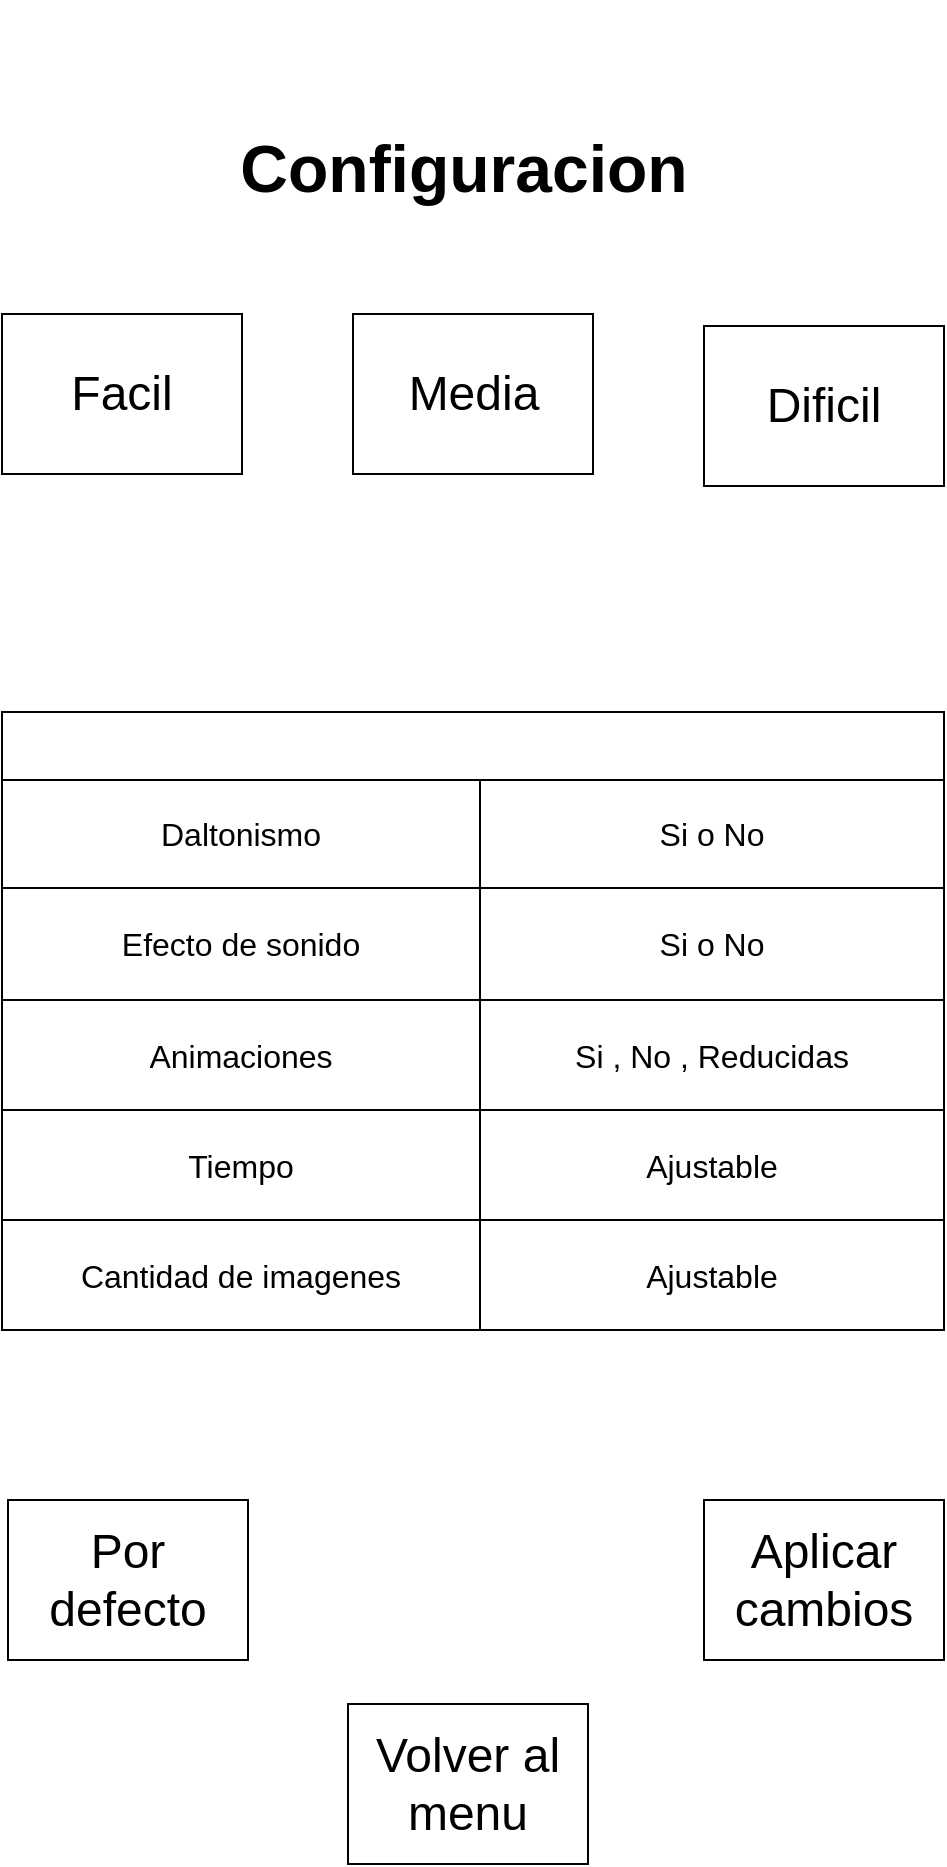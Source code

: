 <mxfile version="24.8.4">
  <diagram name="Página-1" id="BCHF-5Q5EMjY2CzNp5F7">
    <mxGraphModel dx="1313" dy="724" grid="0" gridSize="10" guides="1" tooltips="1" connect="1" arrows="1" fold="1" page="1" pageScale="1" pageWidth="700" pageHeight="1000" math="0" shadow="0">
      <root>
        <mxCell id="0" />
        <mxCell id="1" parent="0" />
        <mxCell id="y9TVDUa1JKEA_eRrkemc-3" value="" style="shape=table;startSize=34;container=1;collapsible=0;childLayout=tableLayout;strokeColor=default;fontSize=16;" vertex="1" parent="1">
          <mxGeometry x="117" y="364" width="471" height="309" as="geometry" />
        </mxCell>
        <mxCell id="y9TVDUa1JKEA_eRrkemc-61" style="shape=tableRow;horizontal=0;startSize=0;swimlaneHead=0;swimlaneBody=0;strokeColor=inherit;top=0;left=0;bottom=0;right=0;collapsible=0;dropTarget=0;fillColor=none;points=[[0,0.5],[1,0.5]];portConstraint=eastwest;fontSize=16;" vertex="1" parent="y9TVDUa1JKEA_eRrkemc-3">
          <mxGeometry y="34" width="471" height="54" as="geometry" />
        </mxCell>
        <mxCell id="y9TVDUa1JKEA_eRrkemc-62" value="Daltonismo" style="shape=partialRectangle;html=1;whiteSpace=wrap;connectable=0;strokeColor=inherit;overflow=hidden;fillColor=none;top=0;left=0;bottom=0;right=0;pointerEvents=1;fontSize=16;" vertex="1" parent="y9TVDUa1JKEA_eRrkemc-61">
          <mxGeometry width="239" height="54" as="geometry">
            <mxRectangle width="239" height="54" as="alternateBounds" />
          </mxGeometry>
        </mxCell>
        <mxCell id="y9TVDUa1JKEA_eRrkemc-63" value="Si o No" style="shape=partialRectangle;html=1;whiteSpace=wrap;connectable=0;strokeColor=inherit;overflow=hidden;fillColor=none;top=0;left=0;bottom=0;right=0;pointerEvents=1;fontSize=16;" vertex="1" parent="y9TVDUa1JKEA_eRrkemc-61">
          <mxGeometry x="239" width="232" height="54" as="geometry">
            <mxRectangle width="232" height="54" as="alternateBounds" />
          </mxGeometry>
        </mxCell>
        <mxCell id="y9TVDUa1JKEA_eRrkemc-43" style="shape=tableRow;horizontal=0;startSize=0;swimlaneHead=0;swimlaneBody=0;strokeColor=inherit;top=0;left=0;bottom=0;right=0;collapsible=0;dropTarget=0;fillColor=none;points=[[0,0.5],[1,0.5]];portConstraint=eastwest;fontSize=16;" vertex="1" parent="y9TVDUa1JKEA_eRrkemc-3">
          <mxGeometry y="88" width="471" height="56" as="geometry" />
        </mxCell>
        <mxCell id="y9TVDUa1JKEA_eRrkemc-52" value="Efecto de sonido" style="shape=partialRectangle;html=1;whiteSpace=wrap;connectable=0;strokeColor=inherit;overflow=hidden;fillColor=none;top=0;left=0;bottom=0;right=0;pointerEvents=1;fontSize=16;" vertex="1" parent="y9TVDUa1JKEA_eRrkemc-43">
          <mxGeometry width="239" height="56" as="geometry">
            <mxRectangle width="239" height="56" as="alternateBounds" />
          </mxGeometry>
        </mxCell>
        <mxCell id="y9TVDUa1JKEA_eRrkemc-44" value="Si o No" style="shape=partialRectangle;html=1;whiteSpace=wrap;connectable=0;strokeColor=inherit;overflow=hidden;fillColor=none;top=0;left=0;bottom=0;right=0;pointerEvents=1;fontSize=16;" vertex="1" parent="y9TVDUa1JKEA_eRrkemc-43">
          <mxGeometry x="239" width="232" height="56" as="geometry">
            <mxRectangle width="232" height="56" as="alternateBounds" />
          </mxGeometry>
        </mxCell>
        <mxCell id="y9TVDUa1JKEA_eRrkemc-40" style="shape=tableRow;horizontal=0;startSize=0;swimlaneHead=0;swimlaneBody=0;strokeColor=inherit;top=0;left=0;bottom=0;right=0;collapsible=0;dropTarget=0;fillColor=none;points=[[0,0.5],[1,0.5]];portConstraint=eastwest;fontSize=16;" vertex="1" parent="y9TVDUa1JKEA_eRrkemc-3">
          <mxGeometry y="144" width="471" height="55" as="geometry" />
        </mxCell>
        <mxCell id="y9TVDUa1JKEA_eRrkemc-53" value="Animaciones" style="shape=partialRectangle;html=1;whiteSpace=wrap;connectable=0;strokeColor=inherit;overflow=hidden;fillColor=none;top=0;left=0;bottom=0;right=0;pointerEvents=1;fontSize=16;" vertex="1" parent="y9TVDUa1JKEA_eRrkemc-40">
          <mxGeometry width="239" height="55" as="geometry">
            <mxRectangle width="239" height="55" as="alternateBounds" />
          </mxGeometry>
        </mxCell>
        <mxCell id="y9TVDUa1JKEA_eRrkemc-41" value="Si , No , Reducidas" style="shape=partialRectangle;html=1;whiteSpace=wrap;connectable=0;strokeColor=inherit;overflow=hidden;fillColor=none;top=0;left=0;bottom=0;right=0;pointerEvents=1;fontSize=16;" vertex="1" parent="y9TVDUa1JKEA_eRrkemc-40">
          <mxGeometry x="239" width="232" height="55" as="geometry">
            <mxRectangle width="232" height="55" as="alternateBounds" />
          </mxGeometry>
        </mxCell>
        <mxCell id="y9TVDUa1JKEA_eRrkemc-37" style="shape=tableRow;horizontal=0;startSize=0;swimlaneHead=0;swimlaneBody=0;strokeColor=inherit;top=0;left=0;bottom=0;right=0;collapsible=0;dropTarget=0;fillColor=none;points=[[0,0.5],[1,0.5]];portConstraint=eastwest;fontSize=16;" vertex="1" parent="y9TVDUa1JKEA_eRrkemc-3">
          <mxGeometry y="199" width="471" height="55" as="geometry" />
        </mxCell>
        <mxCell id="y9TVDUa1JKEA_eRrkemc-54" value="Tiempo" style="shape=partialRectangle;html=1;whiteSpace=wrap;connectable=0;strokeColor=inherit;overflow=hidden;fillColor=none;top=0;left=0;bottom=0;right=0;pointerEvents=1;fontSize=16;" vertex="1" parent="y9TVDUa1JKEA_eRrkemc-37">
          <mxGeometry width="239" height="55" as="geometry">
            <mxRectangle width="239" height="55" as="alternateBounds" />
          </mxGeometry>
        </mxCell>
        <mxCell id="y9TVDUa1JKEA_eRrkemc-38" value="Ajustable" style="shape=partialRectangle;html=1;whiteSpace=wrap;connectable=0;strokeColor=inherit;overflow=hidden;fillColor=none;top=0;left=0;bottom=0;right=0;pointerEvents=1;fontSize=16;" vertex="1" parent="y9TVDUa1JKEA_eRrkemc-37">
          <mxGeometry x="239" width="232" height="55" as="geometry">
            <mxRectangle width="232" height="55" as="alternateBounds" />
          </mxGeometry>
        </mxCell>
        <mxCell id="y9TVDUa1JKEA_eRrkemc-34" style="shape=tableRow;horizontal=0;startSize=0;swimlaneHead=0;swimlaneBody=0;strokeColor=inherit;top=0;left=0;bottom=0;right=0;collapsible=0;dropTarget=0;fillColor=none;points=[[0,0.5],[1,0.5]];portConstraint=eastwest;fontSize=16;" vertex="1" parent="y9TVDUa1JKEA_eRrkemc-3">
          <mxGeometry y="254" width="471" height="55" as="geometry" />
        </mxCell>
        <mxCell id="y9TVDUa1JKEA_eRrkemc-55" value="Cantidad de imagenes" style="shape=partialRectangle;html=1;whiteSpace=wrap;connectable=0;strokeColor=inherit;overflow=hidden;fillColor=none;top=0;left=0;bottom=0;right=0;pointerEvents=1;fontSize=16;" vertex="1" parent="y9TVDUa1JKEA_eRrkemc-34">
          <mxGeometry width="239" height="55" as="geometry">
            <mxRectangle width="239" height="55" as="alternateBounds" />
          </mxGeometry>
        </mxCell>
        <mxCell id="y9TVDUa1JKEA_eRrkemc-35" value="Ajustable" style="shape=partialRectangle;html=1;whiteSpace=wrap;connectable=0;strokeColor=inherit;overflow=hidden;fillColor=none;top=0;left=0;bottom=0;right=0;pointerEvents=1;fontSize=16;" vertex="1" parent="y9TVDUa1JKEA_eRrkemc-34">
          <mxGeometry x="239" width="232" height="55" as="geometry">
            <mxRectangle width="232" height="55" as="alternateBounds" />
          </mxGeometry>
        </mxCell>
        <mxCell id="UvF5SmiHXKKENpEFAL-r-3" value="&lt;div style=&quot;&quot;&gt;&lt;span class=&quot;notion-enable-hover&quot; data-token-index=&quot;0&quot; style=&quot;font-weight: 600; font-size: 33px;&quot;&gt;Configuracion&lt;/span&gt;&lt;/div&gt;" style="text;html=1;align=center;verticalAlign=middle;whiteSpace=wrap;rounded=0;" parent="1" vertex="1">
          <mxGeometry x="152" y="8" width="392" height="167" as="geometry" />
        </mxCell>
        <mxCell id="UvF5SmiHXKKENpEFAL-r-7" value="&lt;font style=&quot;font-size: 24px;&quot;&gt;Volver al menu&lt;/font&gt;" style="rounded=0;whiteSpace=wrap;html=1;" parent="1" vertex="1">
          <mxGeometry x="290" y="860" width="120" height="80" as="geometry" />
        </mxCell>
        <mxCell id="y9TVDUa1JKEA_eRrkemc-119" value="&lt;font style=&quot;font-size: 24px;&quot;&gt;Por defecto&lt;/font&gt;" style="rounded=0;whiteSpace=wrap;html=1;" vertex="1" parent="1">
          <mxGeometry x="120" y="758" width="120" height="80" as="geometry" />
        </mxCell>
        <mxCell id="y9TVDUa1JKEA_eRrkemc-120" value="&lt;font style=&quot;font-size: 24px;&quot;&gt;Aplicar cambios&lt;/font&gt;" style="rounded=0;whiteSpace=wrap;html=1;" vertex="1" parent="1">
          <mxGeometry x="468" y="758" width="120" height="80" as="geometry" />
        </mxCell>
        <mxCell id="y9TVDUa1JKEA_eRrkemc-124" value="&lt;font style=&quot;font-size: 24px;&quot;&gt;Facil&lt;/font&gt;" style="rounded=0;whiteSpace=wrap;html=1;" vertex="1" parent="1">
          <mxGeometry x="117" y="165" width="120" height="80" as="geometry" />
        </mxCell>
        <mxCell id="y9TVDUa1JKEA_eRrkemc-125" value="&lt;font style=&quot;font-size: 24px;&quot;&gt;Media&lt;/font&gt;" style="rounded=0;whiteSpace=wrap;html=1;" vertex="1" parent="1">
          <mxGeometry x="292.5" y="165" width="120" height="80" as="geometry" />
        </mxCell>
        <mxCell id="y9TVDUa1JKEA_eRrkemc-126" value="&lt;font style=&quot;font-size: 24px;&quot;&gt;Dificil&lt;/font&gt;" style="rounded=0;whiteSpace=wrap;html=1;" vertex="1" parent="1">
          <mxGeometry x="468" y="171" width="120" height="80" as="geometry" />
        </mxCell>
      </root>
    </mxGraphModel>
  </diagram>
</mxfile>
